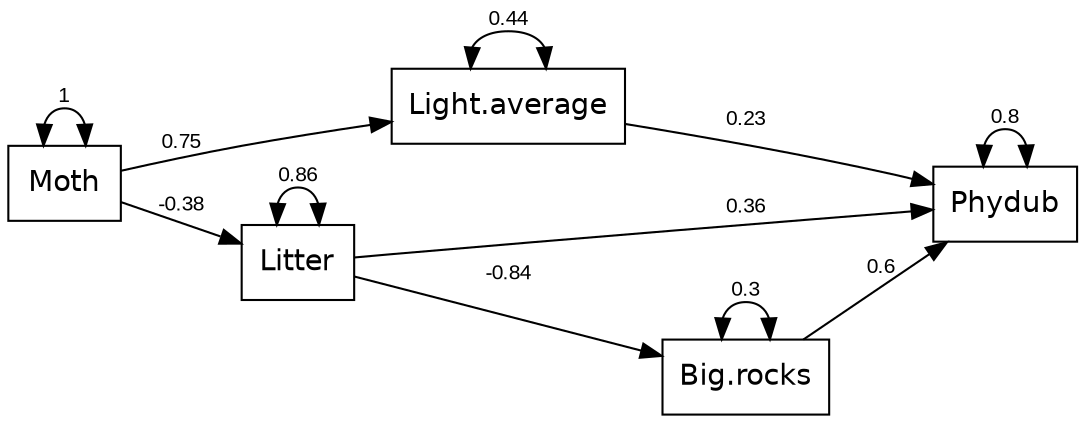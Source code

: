 digraph "sem.fit" {
  rankdir=LR;
  size="12,12";
  node [fontname="Helvetica" fontsize=14 shape=box];
  edge [fontname="Arial" fontsize=10];
  center=1;
  "Moth" -> "Light.average" [label="0.75"];
  "Moth" -> "Litter" [label="-0.38"];
  "Light.average" -> "Phydub" [label="0.23"];
  "Litter" -> "Big.rocks" [label="-0.84"];
  "Litter" -> "Phydub" [label="0.36"];
  "Big.rocks" -> "Phydub" [label="0.6"];
  "Moth" -> "Moth" [label="1" dir=both];
  "Light.average" -> "Light.average" [label="0.44" dir=both];
  "Litter" -> "Litter" [label="0.86" dir=both];
  "Big.rocks" -> "Big.rocks" [label="0.3" dir=both];
  "Phydub" -> "Phydub" [label="0.8" dir=both];
}
